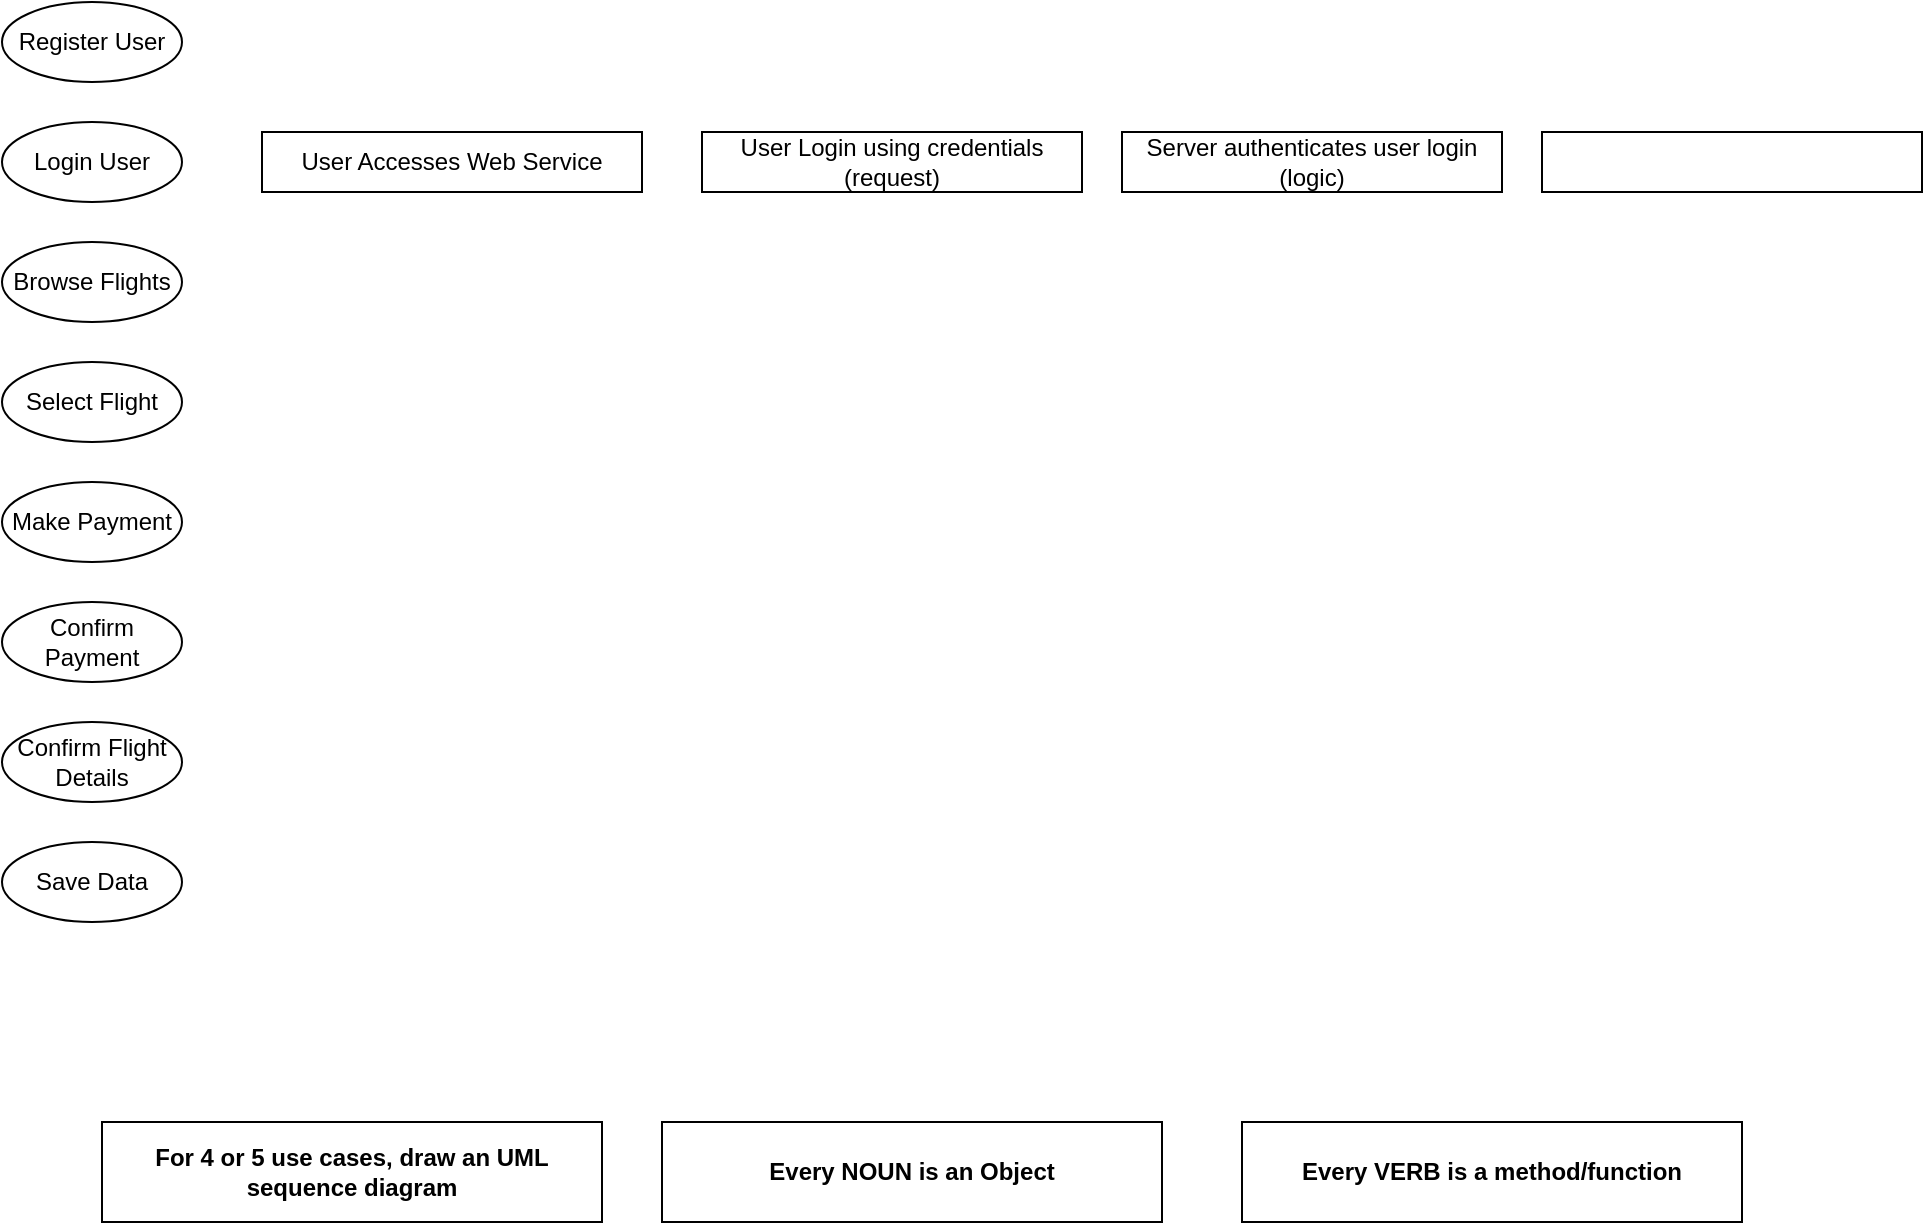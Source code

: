 <mxfile version="22.1.0" type="device">
  <diagram name="Page-1" id="i53psGWSW1SWXoic_v9u">
    <mxGraphModel dx="984" dy="659" grid="1" gridSize="10" guides="1" tooltips="1" connect="1" arrows="1" fold="1" page="1" pageScale="1" pageWidth="850" pageHeight="1100" math="0" shadow="0">
      <root>
        <mxCell id="0" />
        <mxCell id="1" parent="0" />
        <mxCell id="LAgb6rT8yzcPt4m-JOKm-3" value="Register User" style="ellipse;whiteSpace=wrap;html=1;" vertex="1" parent="1">
          <mxGeometry x="40" y="40" width="90" height="40" as="geometry" />
        </mxCell>
        <mxCell id="LAgb6rT8yzcPt4m-JOKm-4" value="Login User" style="ellipse;whiteSpace=wrap;html=1;" vertex="1" parent="1">
          <mxGeometry x="40" y="100" width="90" height="40" as="geometry" />
        </mxCell>
        <mxCell id="LAgb6rT8yzcPt4m-JOKm-5" value="Select Flight" style="ellipse;whiteSpace=wrap;html=1;" vertex="1" parent="1">
          <mxGeometry x="40" y="220" width="90" height="40" as="geometry" />
        </mxCell>
        <mxCell id="LAgb6rT8yzcPt4m-JOKm-6" value="Make Payment" style="ellipse;whiteSpace=wrap;html=1;" vertex="1" parent="1">
          <mxGeometry x="40" y="280" width="90" height="40" as="geometry" />
        </mxCell>
        <mxCell id="LAgb6rT8yzcPt4m-JOKm-7" value="Browse Flights" style="ellipse;whiteSpace=wrap;html=1;" vertex="1" parent="1">
          <mxGeometry x="40" y="160" width="90" height="40" as="geometry" />
        </mxCell>
        <mxCell id="LAgb6rT8yzcPt4m-JOKm-8" value="Confirm Payment" style="ellipse;whiteSpace=wrap;html=1;" vertex="1" parent="1">
          <mxGeometry x="40" y="340" width="90" height="40" as="geometry" />
        </mxCell>
        <mxCell id="LAgb6rT8yzcPt4m-JOKm-9" value="Confirm Flight Details" style="ellipse;whiteSpace=wrap;html=1;" vertex="1" parent="1">
          <mxGeometry x="40" y="400" width="90" height="40" as="geometry" />
        </mxCell>
        <mxCell id="LAgb6rT8yzcPt4m-JOKm-10" value="Save Data" style="ellipse;whiteSpace=wrap;html=1;" vertex="1" parent="1">
          <mxGeometry x="40" y="460" width="90" height="40" as="geometry" />
        </mxCell>
        <mxCell id="LAgb6rT8yzcPt4m-JOKm-11" value="User Accesses Web Service" style="rounded=0;whiteSpace=wrap;html=1;" vertex="1" parent="1">
          <mxGeometry x="170" y="105" width="190" height="30" as="geometry" />
        </mxCell>
        <mxCell id="LAgb6rT8yzcPt4m-JOKm-12" value="User Login using credentials (request)" style="rounded=0;whiteSpace=wrap;html=1;" vertex="1" parent="1">
          <mxGeometry x="390" y="105" width="190" height="30" as="geometry" />
        </mxCell>
        <mxCell id="LAgb6rT8yzcPt4m-JOKm-13" value="Server authenticates user login&lt;br&gt;(logic)" style="rounded=0;whiteSpace=wrap;html=1;" vertex="1" parent="1">
          <mxGeometry x="600" y="105" width="190" height="30" as="geometry" />
        </mxCell>
        <mxCell id="LAgb6rT8yzcPt4m-JOKm-14" value="" style="rounded=0;whiteSpace=wrap;html=1;" vertex="1" parent="1">
          <mxGeometry x="810" y="105" width="190" height="30" as="geometry" />
        </mxCell>
        <mxCell id="LAgb6rT8yzcPt4m-JOKm-15" value="&lt;b&gt;For 4 or 5 use cases, draw an UML sequence diagram&lt;/b&gt;" style="rounded=0;whiteSpace=wrap;html=1;" vertex="1" parent="1">
          <mxGeometry x="90" y="600" width="250" height="50" as="geometry" />
        </mxCell>
        <mxCell id="LAgb6rT8yzcPt4m-JOKm-16" value="&lt;b&gt;Every NOUN is an Object&lt;/b&gt;" style="rounded=0;whiteSpace=wrap;html=1;" vertex="1" parent="1">
          <mxGeometry x="370" y="600" width="250" height="50" as="geometry" />
        </mxCell>
        <mxCell id="LAgb6rT8yzcPt4m-JOKm-17" value="&lt;b&gt;Every VERB is a method/function&lt;/b&gt;" style="rounded=0;whiteSpace=wrap;html=1;" vertex="1" parent="1">
          <mxGeometry x="660" y="600" width="250" height="50" as="geometry" />
        </mxCell>
      </root>
    </mxGraphModel>
  </diagram>
</mxfile>
